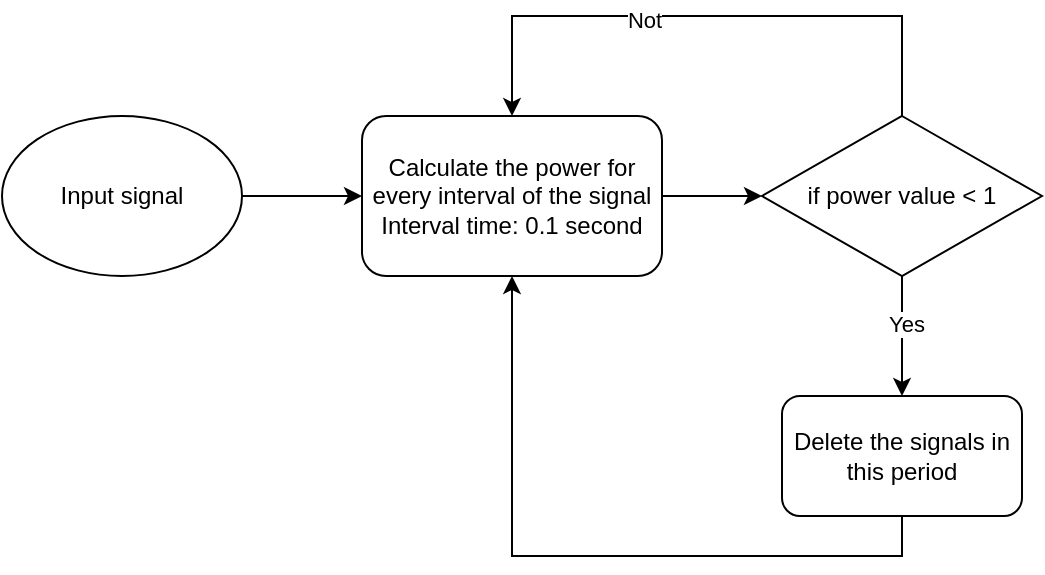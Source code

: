 <mxfile version="22.1.2" type="device">
  <diagram name="第 1 页" id="F556ln67XnRi2TWSHiP_">
    <mxGraphModel dx="759" dy="558" grid="1" gridSize="10" guides="1" tooltips="1" connect="1" arrows="1" fold="1" page="1" pageScale="1" pageWidth="827" pageHeight="1169" math="0" shadow="0">
      <root>
        <mxCell id="0" />
        <mxCell id="1" parent="0" />
        <mxCell id="UmAhBJwKP6bVPLqbFSsK-2" value="" style="endArrow=classic;html=1;rounded=0;entryX=0;entryY=0.5;entryDx=0;entryDy=0;exitX=1;exitY=0.5;exitDx=0;exitDy=0;" edge="1" parent="1" source="UmAhBJwKP6bVPLqbFSsK-6" target="UmAhBJwKP6bVPLqbFSsK-8">
          <mxGeometry width="50" height="50" relative="1" as="geometry">
            <mxPoint x="200" y="280" as="sourcePoint" />
            <mxPoint x="240" y="280" as="targetPoint" />
          </mxGeometry>
        </mxCell>
        <mxCell id="UmAhBJwKP6bVPLqbFSsK-6" value="Input signal" style="ellipse;whiteSpace=wrap;html=1;" vertex="1" parent="1">
          <mxGeometry x="70" y="240" width="120" height="80" as="geometry" />
        </mxCell>
        <mxCell id="UmAhBJwKP6bVPLqbFSsK-10" style="edgeStyle=orthogonalEdgeStyle;rounded=0;orthogonalLoop=1;jettySize=auto;html=1;exitX=1;exitY=0.5;exitDx=0;exitDy=0;entryX=0;entryY=0.5;entryDx=0;entryDy=0;" edge="1" parent="1" source="UmAhBJwKP6bVPLqbFSsK-8" target="UmAhBJwKP6bVPLqbFSsK-9">
          <mxGeometry relative="1" as="geometry" />
        </mxCell>
        <mxCell id="UmAhBJwKP6bVPLqbFSsK-8" value="Calculate the power for every interval of the signal&lt;br&gt;Interval time: 0.1 second" style="rounded=1;whiteSpace=wrap;html=1;" vertex="1" parent="1">
          <mxGeometry x="250" y="240" width="150" height="80" as="geometry" />
        </mxCell>
        <mxCell id="UmAhBJwKP6bVPLqbFSsK-13" style="edgeStyle=orthogonalEdgeStyle;rounded=0;orthogonalLoop=1;jettySize=auto;html=1;exitX=0.5;exitY=1;exitDx=0;exitDy=0;entryX=0.5;entryY=0;entryDx=0;entryDy=0;" edge="1" parent="1" source="UmAhBJwKP6bVPLqbFSsK-9" target="UmAhBJwKP6bVPLqbFSsK-11">
          <mxGeometry relative="1" as="geometry" />
        </mxCell>
        <mxCell id="UmAhBJwKP6bVPLqbFSsK-14" value="Yes" style="edgeLabel;html=1;align=center;verticalAlign=middle;resizable=0;points=[];" vertex="1" connectable="0" parent="UmAhBJwKP6bVPLqbFSsK-13">
          <mxGeometry x="-0.2" y="2" relative="1" as="geometry">
            <mxPoint as="offset" />
          </mxGeometry>
        </mxCell>
        <mxCell id="UmAhBJwKP6bVPLqbFSsK-15" style="edgeStyle=orthogonalEdgeStyle;rounded=0;orthogonalLoop=1;jettySize=auto;html=1;exitX=0.5;exitY=0;exitDx=0;exitDy=0;entryX=0.5;entryY=0;entryDx=0;entryDy=0;" edge="1" parent="1" source="UmAhBJwKP6bVPLqbFSsK-9" target="UmAhBJwKP6bVPLqbFSsK-8">
          <mxGeometry relative="1" as="geometry">
            <Array as="points">
              <mxPoint x="520" y="190" />
              <mxPoint x="325" y="190" />
            </Array>
          </mxGeometry>
        </mxCell>
        <mxCell id="UmAhBJwKP6bVPLqbFSsK-16" value="Not" style="edgeLabel;html=1;align=center;verticalAlign=middle;resizable=0;points=[];" vertex="1" connectable="0" parent="UmAhBJwKP6bVPLqbFSsK-15">
          <mxGeometry x="0.214" y="2" relative="1" as="geometry">
            <mxPoint as="offset" />
          </mxGeometry>
        </mxCell>
        <mxCell id="UmAhBJwKP6bVPLqbFSsK-9" value="if power value &amp;lt; 1" style="rhombus;whiteSpace=wrap;html=1;" vertex="1" parent="1">
          <mxGeometry x="450" y="240" width="140" height="80" as="geometry" />
        </mxCell>
        <mxCell id="UmAhBJwKP6bVPLqbFSsK-17" style="edgeStyle=orthogonalEdgeStyle;rounded=0;orthogonalLoop=1;jettySize=auto;html=1;exitX=0.5;exitY=1;exitDx=0;exitDy=0;entryX=0.5;entryY=1;entryDx=0;entryDy=0;" edge="1" parent="1" source="UmAhBJwKP6bVPLqbFSsK-11" target="UmAhBJwKP6bVPLqbFSsK-8">
          <mxGeometry relative="1" as="geometry" />
        </mxCell>
        <mxCell id="UmAhBJwKP6bVPLqbFSsK-11" value="Delete the signals in this period" style="rounded=1;whiteSpace=wrap;html=1;" vertex="1" parent="1">
          <mxGeometry x="460" y="380" width="120" height="60" as="geometry" />
        </mxCell>
      </root>
    </mxGraphModel>
  </diagram>
</mxfile>
